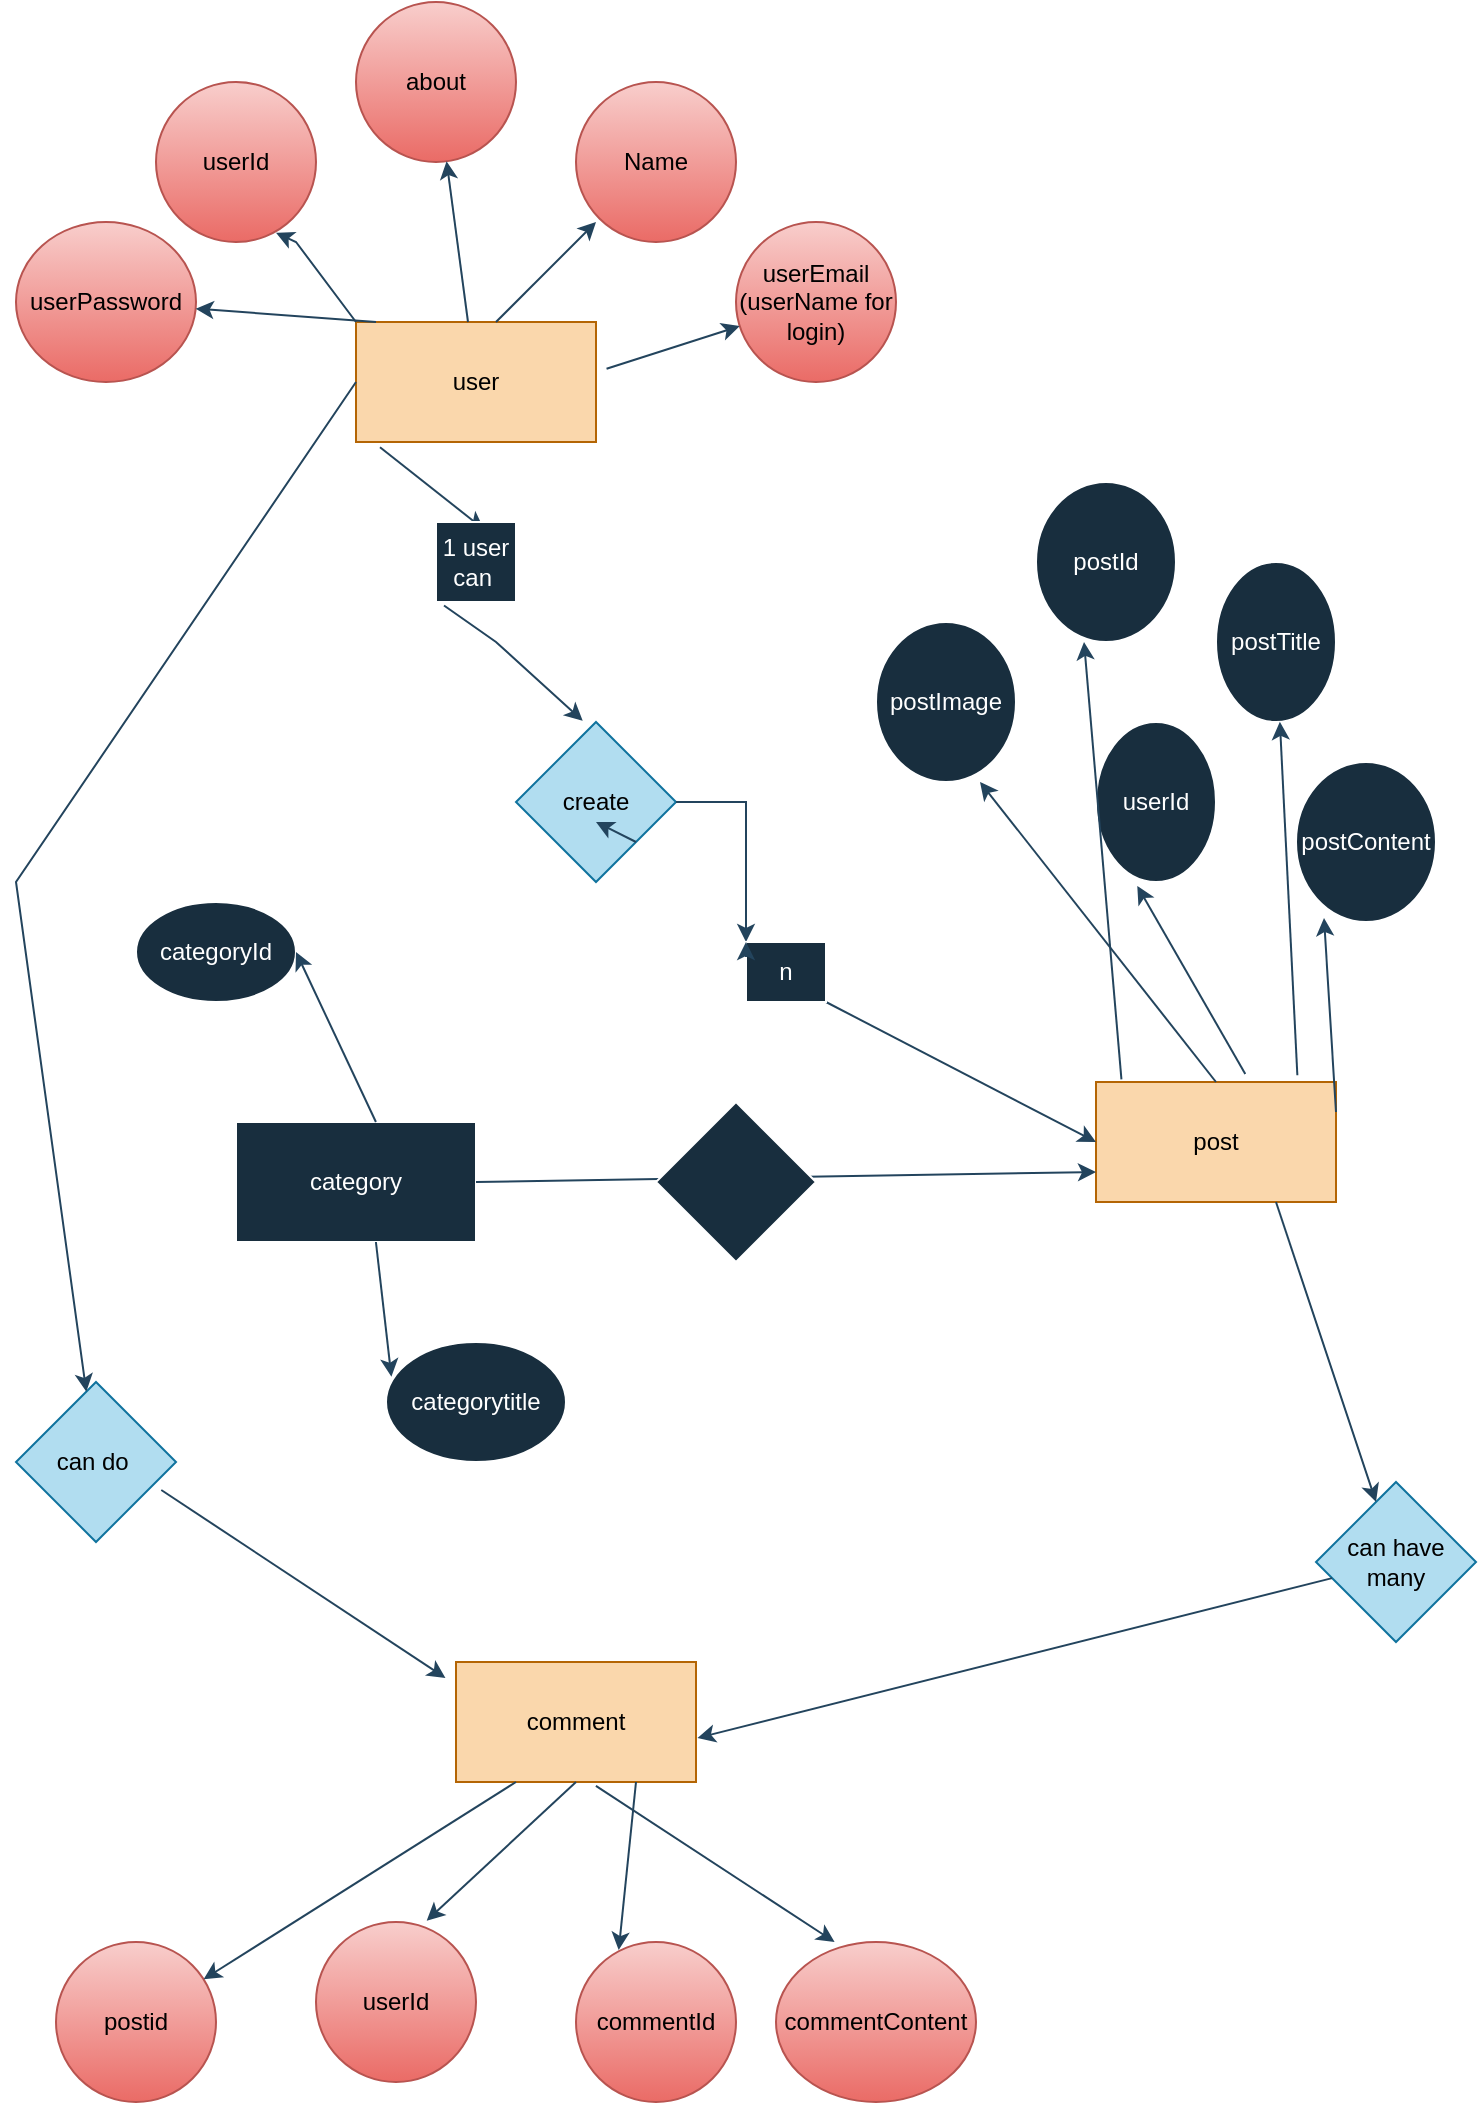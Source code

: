 <mxfile version="22.1.5" type="github">
  <diagram name="Page-1" id="lunTjhBo2XNUW96AfH5e">
    <mxGraphModel dx="794" dy="420" grid="1" gridSize="10" guides="1" tooltips="1" connect="1" arrows="1" fold="1" page="1" pageScale="1" pageWidth="850" pageHeight="1100" math="0" shadow="0">
      <root>
        <mxCell id="0" />
        <mxCell id="1" parent="0" />
        <mxCell id="tinJQ0OD1YB2o_1JhMgv-1" value="user" style="rounded=0;whiteSpace=wrap;html=1;fillColor=#fad7ac;strokeColor=#b46504;labelBackgroundColor=none;" vertex="1" parent="1">
          <mxGeometry x="190" y="160" width="120" height="60" as="geometry" />
        </mxCell>
        <mxCell id="tinJQ0OD1YB2o_1JhMgv-2" value="userId" style="ellipse;whiteSpace=wrap;html=1;labelBackgroundColor=none;fillColor=#f8cecc;strokeColor=#b85450;gradientColor=#ea6b66;" vertex="1" parent="1">
          <mxGeometry x="90" y="40" width="80" height="80" as="geometry" />
        </mxCell>
        <mxCell id="tinJQ0OD1YB2o_1JhMgv-3" value="Name" style="ellipse;whiteSpace=wrap;html=1;labelBackgroundColor=none;fillColor=#f8cecc;strokeColor=#b85450;gradientColor=#ea6b66;" vertex="1" parent="1">
          <mxGeometry x="300" y="40" width="80" height="80" as="geometry" />
        </mxCell>
        <mxCell id="tinJQ0OD1YB2o_1JhMgv-4" value="userPassword" style="ellipse;whiteSpace=wrap;html=1;labelBackgroundColor=none;fillColor=#f8cecc;strokeColor=#b85450;gradientColor=#ea6b66;" vertex="1" parent="1">
          <mxGeometry x="20" y="110" width="90" height="80" as="geometry" />
        </mxCell>
        <mxCell id="tinJQ0OD1YB2o_1JhMgv-7" value="about" style="ellipse;whiteSpace=wrap;html=1;labelBackgroundColor=none;fillColor=#f8cecc;strokeColor=#b85450;gradientColor=#ea6b66;" vertex="1" parent="1">
          <mxGeometry x="190" width="80" height="80" as="geometry" />
        </mxCell>
        <mxCell id="tinJQ0OD1YB2o_1JhMgv-8" value="userEmail&lt;br&gt;(userName for login)" style="ellipse;whiteSpace=wrap;html=1;labelBackgroundColor=none;fillColor=#f8cecc;strokeColor=#b85450;gradientColor=#ea6b66;" vertex="1" parent="1">
          <mxGeometry x="380" y="110" width="80" height="80" as="geometry" />
        </mxCell>
        <mxCell id="tinJQ0OD1YB2o_1JhMgv-10" value="" style="endArrow=classic;html=1;rounded=0;labelBackgroundColor=none;strokeColor=#23445D;fontColor=default;" edge="1" parent="1">
          <mxGeometry width="50" height="50" relative="1" as="geometry">
            <mxPoint x="260" y="160" as="sourcePoint" />
            <mxPoint x="310" y="110" as="targetPoint" />
          </mxGeometry>
        </mxCell>
        <mxCell id="tinJQ0OD1YB2o_1JhMgv-11" value="" style="endArrow=classic;html=1;rounded=0;exitX=1.044;exitY=0.389;exitDx=0;exitDy=0;exitPerimeter=0;labelBackgroundColor=none;strokeColor=#23445D;fontColor=default;" edge="1" parent="1" source="tinJQ0OD1YB2o_1JhMgv-1" target="tinJQ0OD1YB2o_1JhMgv-8">
          <mxGeometry width="50" height="50" relative="1" as="geometry">
            <mxPoint x="310" y="210" as="sourcePoint" />
            <mxPoint x="360" y="160" as="targetPoint" />
          </mxGeometry>
        </mxCell>
        <mxCell id="tinJQ0OD1YB2o_1JhMgv-12" value="" style="endArrow=classic;html=1;rounded=0;labelBackgroundColor=none;strokeColor=#23445D;fontColor=default;" edge="1" parent="1" target="tinJQ0OD1YB2o_1JhMgv-4">
          <mxGeometry width="50" height="50" relative="1" as="geometry">
            <mxPoint x="200" y="160" as="sourcePoint" />
            <mxPoint x="250" y="110" as="targetPoint" />
          </mxGeometry>
        </mxCell>
        <mxCell id="tinJQ0OD1YB2o_1JhMgv-13" value="" style="endArrow=classic;html=1;rounded=0;labelBackgroundColor=none;strokeColor=#23445D;fontColor=default;" edge="1" parent="1" source="tinJQ0OD1YB2o_1JhMgv-1" target="tinJQ0OD1YB2o_1JhMgv-7">
          <mxGeometry width="50" height="50" relative="1" as="geometry">
            <mxPoint x="250" y="270" as="sourcePoint" />
            <mxPoint x="250" y="290.711" as="targetPoint" />
          </mxGeometry>
        </mxCell>
        <mxCell id="tinJQ0OD1YB2o_1JhMgv-15" value="" style="endArrow=classic;html=1;rounded=0;entryX=0.75;entryY=0.942;entryDx=0;entryDy=0;entryPerimeter=0;labelBackgroundColor=none;strokeColor=#23445D;fontColor=default;" edge="1" parent="1" target="tinJQ0OD1YB2o_1JhMgv-2">
          <mxGeometry width="50" height="50" relative="1" as="geometry">
            <mxPoint x="190" y="160" as="sourcePoint" />
            <mxPoint x="170" y="90" as="targetPoint" />
            <Array as="points">
              <mxPoint x="160" y="120" />
            </Array>
          </mxGeometry>
        </mxCell>
        <mxCell id="tinJQ0OD1YB2o_1JhMgv-16" value="post" style="rounded=0;whiteSpace=wrap;html=1;fillColor=#fad7ac;strokeColor=#b46504;labelBackgroundColor=none;" vertex="1" parent="1">
          <mxGeometry x="560" y="540" width="120" height="60" as="geometry" />
        </mxCell>
        <mxCell id="tinJQ0OD1YB2o_1JhMgv-17" value="postId" style="ellipse;whiteSpace=wrap;html=1;labelBackgroundColor=none;fillColor=#182E3E;strokeColor=#FFFFFF;fontColor=#FFFFFF;" vertex="1" parent="1">
          <mxGeometry x="530" y="240" width="70" height="80" as="geometry" />
        </mxCell>
        <mxCell id="tinJQ0OD1YB2o_1JhMgv-18" value="postImage" style="ellipse;whiteSpace=wrap;html=1;labelBackgroundColor=none;fillColor=#182E3E;strokeColor=#FFFFFF;fontColor=#FFFFFF;" vertex="1" parent="1">
          <mxGeometry x="450" y="310" width="70" height="80" as="geometry" />
        </mxCell>
        <mxCell id="tinJQ0OD1YB2o_1JhMgv-20" value="userId" style="ellipse;whiteSpace=wrap;html=1;labelBackgroundColor=none;fillColor=#182E3E;strokeColor=#FFFFFF;fontColor=#FFFFFF;" vertex="1" parent="1">
          <mxGeometry x="560" y="360" width="60" height="80" as="geometry" />
        </mxCell>
        <mxCell id="tinJQ0OD1YB2o_1JhMgv-21" value="postTitle" style="ellipse;whiteSpace=wrap;html=1;labelBackgroundColor=none;fillColor=#182E3E;strokeColor=#FFFFFF;fontColor=#FFFFFF;" vertex="1" parent="1">
          <mxGeometry x="620" y="280" width="60" height="80" as="geometry" />
        </mxCell>
        <mxCell id="tinJQ0OD1YB2o_1JhMgv-22" value="postContent" style="ellipse;whiteSpace=wrap;html=1;labelBackgroundColor=none;fillColor=#182E3E;strokeColor=#FFFFFF;fontColor=#FFFFFF;" vertex="1" parent="1">
          <mxGeometry x="660" y="380" width="70" height="80" as="geometry" />
        </mxCell>
        <mxCell id="tinJQ0OD1YB2o_1JhMgv-24" value="" style="endArrow=classic;html=1;rounded=0;exitX=0.106;exitY=-0.022;exitDx=0;exitDy=0;exitPerimeter=0;entryX=0.343;entryY=1;entryDx=0;entryDy=0;entryPerimeter=0;labelBackgroundColor=none;strokeColor=#23445D;fontColor=default;" edge="1" parent="1" source="tinJQ0OD1YB2o_1JhMgv-16" target="tinJQ0OD1YB2o_1JhMgv-17">
          <mxGeometry width="50" height="50" relative="1" as="geometry">
            <mxPoint x="380" y="480" as="sourcePoint" />
            <mxPoint x="430" y="430" as="targetPoint" />
          </mxGeometry>
        </mxCell>
        <mxCell id="tinJQ0OD1YB2o_1JhMgv-25" value="" style="endArrow=classic;html=1;rounded=0;entryX=0.344;entryY=1.025;entryDx=0;entryDy=0;entryPerimeter=0;exitX=0.622;exitY=-0.067;exitDx=0;exitDy=0;exitPerimeter=0;labelBackgroundColor=none;strokeColor=#23445D;fontColor=default;" edge="1" parent="1" source="tinJQ0OD1YB2o_1JhMgv-16" target="tinJQ0OD1YB2o_1JhMgv-20">
          <mxGeometry width="50" height="50" relative="1" as="geometry">
            <mxPoint x="420" y="400" as="sourcePoint" />
            <mxPoint x="470" y="350" as="targetPoint" />
          </mxGeometry>
        </mxCell>
        <mxCell id="tinJQ0OD1YB2o_1JhMgv-26" value="" style="endArrow=classic;html=1;rounded=0;exitX=0.839;exitY=-0.056;exitDx=0;exitDy=0;exitPerimeter=0;labelBackgroundColor=none;strokeColor=#23445D;fontColor=default;" edge="1" parent="1" source="tinJQ0OD1YB2o_1JhMgv-16" target="tinJQ0OD1YB2o_1JhMgv-21">
          <mxGeometry width="50" height="50" relative="1" as="geometry">
            <mxPoint x="480" y="410" as="sourcePoint" />
            <mxPoint x="530" y="360" as="targetPoint" />
          </mxGeometry>
        </mxCell>
        <mxCell id="tinJQ0OD1YB2o_1JhMgv-27" value="" style="endArrow=classic;html=1;rounded=0;entryX=0.743;entryY=1;entryDx=0;entryDy=0;entryPerimeter=0;exitX=0.5;exitY=0;exitDx=0;exitDy=0;labelBackgroundColor=none;strokeColor=#23445D;fontColor=default;" edge="1" parent="1" source="tinJQ0OD1YB2o_1JhMgv-16" target="tinJQ0OD1YB2o_1JhMgv-18">
          <mxGeometry width="50" height="50" relative="1" as="geometry">
            <mxPoint x="240" y="430" as="sourcePoint" />
            <mxPoint x="290" y="380" as="targetPoint" />
          </mxGeometry>
        </mxCell>
        <mxCell id="tinJQ0OD1YB2o_1JhMgv-28" value="" style="endArrow=classic;html=1;rounded=0;exitX=1;exitY=0.25;exitDx=0;exitDy=0;entryX=0.2;entryY=0.975;entryDx=0;entryDy=0;entryPerimeter=0;labelBackgroundColor=none;strokeColor=#23445D;fontColor=default;" edge="1" parent="1" source="tinJQ0OD1YB2o_1JhMgv-16" target="tinJQ0OD1YB2o_1JhMgv-22">
          <mxGeometry width="50" height="50" relative="1" as="geometry">
            <mxPoint x="590" y="420" as="sourcePoint" />
            <mxPoint x="640" y="370" as="targetPoint" />
          </mxGeometry>
        </mxCell>
        <mxCell id="tinJQ0OD1YB2o_1JhMgv-29" value="create" style="rhombus;whiteSpace=wrap;html=1;labelBackgroundColor=none;fillColor=#b1ddf0;strokeColor=#10739e;" vertex="1" parent="1">
          <mxGeometry x="270" y="360" width="80" height="80" as="geometry" />
        </mxCell>
        <mxCell id="tinJQ0OD1YB2o_1JhMgv-30" value="" style="endArrow=classic;html=1;rounded=0;exitX=0.1;exitY=1.044;exitDx=0;exitDy=0;exitPerimeter=0;entryX=0.417;entryY=-0.008;entryDx=0;entryDy=0;entryPerimeter=0;labelBackgroundColor=none;strokeColor=#23445D;fontColor=default;" edge="1" parent="1" source="tinJQ0OD1YB2o_1JhMgv-39" target="tinJQ0OD1YB2o_1JhMgv-29">
          <mxGeometry width="50" height="50" relative="1" as="geometry">
            <mxPoint x="130" y="340" as="sourcePoint" />
            <mxPoint x="180" y="290" as="targetPoint" />
            <Array as="points">
              <mxPoint x="260" y="320" />
            </Array>
          </mxGeometry>
        </mxCell>
        <mxCell id="tinJQ0OD1YB2o_1JhMgv-32" value="" style="endArrow=classic;html=1;rounded=0;exitX=1;exitY=1;exitDx=0;exitDy=0;entryX=0;entryY=0.5;entryDx=0;entryDy=0;labelBackgroundColor=none;strokeColor=#23445D;fontColor=default;" edge="1" parent="1" source="tinJQ0OD1YB2o_1JhMgv-40" target="tinJQ0OD1YB2o_1JhMgv-16">
          <mxGeometry width="50" height="50" relative="1" as="geometry">
            <mxPoint x="200" y="480" as="sourcePoint" />
            <mxPoint x="250" y="430" as="targetPoint" />
          </mxGeometry>
        </mxCell>
        <mxCell id="tinJQ0OD1YB2o_1JhMgv-41" value="comment" style="rounded=0;whiteSpace=wrap;html=1;strokeColor=#b46504;fillColor=#fad7ac;" vertex="1" parent="1">
          <mxGeometry x="240" y="830" width="120" height="60" as="geometry" />
        </mxCell>
        <mxCell id="tinJQ0OD1YB2o_1JhMgv-42" value="userId" style="ellipse;whiteSpace=wrap;html=1;strokeColor=#b85450;fillColor=#f8cecc;gradientColor=#ea6b66;" vertex="1" parent="1">
          <mxGeometry x="170" y="960" width="80" height="80" as="geometry" />
        </mxCell>
        <mxCell id="tinJQ0OD1YB2o_1JhMgv-43" value="commentId" style="ellipse;whiteSpace=wrap;html=1;strokeColor=#b85450;fillColor=#f8cecc;gradientColor=#ea6b66;" vertex="1" parent="1">
          <mxGeometry x="300" y="970" width="80" height="80" as="geometry" />
        </mxCell>
        <mxCell id="tinJQ0OD1YB2o_1JhMgv-44" value="postid" style="ellipse;whiteSpace=wrap;html=1;strokeColor=#b85450;fillColor=#f8cecc;gradientColor=#ea6b66;" vertex="1" parent="1">
          <mxGeometry x="40" y="970" width="80" height="80" as="geometry" />
        </mxCell>
        <mxCell id="tinJQ0OD1YB2o_1JhMgv-45" value="commentContent" style="ellipse;whiteSpace=wrap;html=1;strokeColor=#b85450;fillColor=#f8cecc;gradientColor=#ea6b66;" vertex="1" parent="1">
          <mxGeometry x="400" y="970" width="100" height="80" as="geometry" />
        </mxCell>
        <mxCell id="tinJQ0OD1YB2o_1JhMgv-46" value="" style="endArrow=classic;html=1;rounded=0;strokeColor=#23445D;entryX=0.267;entryY=0.05;entryDx=0;entryDy=0;entryPerimeter=0;exitX=0.75;exitY=1;exitDx=0;exitDy=0;" edge="1" parent="1" source="tinJQ0OD1YB2o_1JhMgv-41" target="tinJQ0OD1YB2o_1JhMgv-43">
          <mxGeometry width="50" height="50" relative="1" as="geometry">
            <mxPoint x="340" y="800" as="sourcePoint" />
            <mxPoint x="390" y="750" as="targetPoint" />
          </mxGeometry>
        </mxCell>
        <mxCell id="tinJQ0OD1YB2o_1JhMgv-48" value="" style="endArrow=classic;html=1;rounded=0;strokeColor=#23445D;exitX=0.5;exitY=1;exitDx=0;exitDy=0;entryX=0.692;entryY=-0.008;entryDx=0;entryDy=0;entryPerimeter=0;" edge="1" parent="1" source="tinJQ0OD1YB2o_1JhMgv-41" target="tinJQ0OD1YB2o_1JhMgv-42">
          <mxGeometry width="50" height="50" relative="1" as="geometry">
            <mxPoint x="340" y="800" as="sourcePoint" />
            <mxPoint x="390" y="750" as="targetPoint" />
          </mxGeometry>
        </mxCell>
        <mxCell id="tinJQ0OD1YB2o_1JhMgv-49" value="" style="endArrow=classic;html=1;rounded=0;strokeColor=#23445D;exitX=0.583;exitY=1.033;exitDx=0;exitDy=0;exitPerimeter=0;entryX=0.293;entryY=0;entryDx=0;entryDy=0;entryPerimeter=0;" edge="1" parent="1" source="tinJQ0OD1YB2o_1JhMgv-41" target="tinJQ0OD1YB2o_1JhMgv-45">
          <mxGeometry width="50" height="50" relative="1" as="geometry">
            <mxPoint x="340" y="800" as="sourcePoint" />
            <mxPoint x="390" y="750" as="targetPoint" />
          </mxGeometry>
        </mxCell>
        <mxCell id="tinJQ0OD1YB2o_1JhMgv-50" value="" style="endArrow=classic;html=1;rounded=0;strokeColor=#23445D;exitX=0.25;exitY=1;exitDx=0;exitDy=0;" edge="1" parent="1" source="tinJQ0OD1YB2o_1JhMgv-41" target="tinJQ0OD1YB2o_1JhMgv-44">
          <mxGeometry width="50" height="50" relative="1" as="geometry">
            <mxPoint x="340" y="800" as="sourcePoint" />
            <mxPoint x="390" y="750" as="targetPoint" />
          </mxGeometry>
        </mxCell>
        <mxCell id="tinJQ0OD1YB2o_1JhMgv-51" value="can do&amp;nbsp;" style="rhombus;whiteSpace=wrap;html=1;strokeColor=#10739e;fillColor=#b1ddf0;" vertex="1" parent="1">
          <mxGeometry x="20" y="690" width="80" height="80" as="geometry" />
        </mxCell>
        <mxCell id="tinJQ0OD1YB2o_1JhMgv-52" value="can have&lt;br&gt;many" style="rhombus;whiteSpace=wrap;html=1;strokeColor=#10739e;fillColor=#b1ddf0;" vertex="1" parent="1">
          <mxGeometry x="670" y="740" width="80" height="80" as="geometry" />
        </mxCell>
        <mxCell id="tinJQ0OD1YB2o_1JhMgv-53" value="" style="endArrow=classic;html=1;rounded=0;strokeColor=#23445D;exitX=0.75;exitY=1;exitDx=0;exitDy=0;" edge="1" parent="1" source="tinJQ0OD1YB2o_1JhMgv-16" target="tinJQ0OD1YB2o_1JhMgv-52">
          <mxGeometry width="50" height="50" relative="1" as="geometry">
            <mxPoint x="550" y="620" as="sourcePoint" />
            <mxPoint x="600" y="570" as="targetPoint" />
          </mxGeometry>
        </mxCell>
        <mxCell id="tinJQ0OD1YB2o_1JhMgv-54" value="" style="endArrow=classic;html=1;rounded=0;strokeColor=#23445D;entryX=1.006;entryY=0.633;entryDx=0;entryDy=0;entryPerimeter=0;" edge="1" parent="1" source="tinJQ0OD1YB2o_1JhMgv-52" target="tinJQ0OD1YB2o_1JhMgv-41">
          <mxGeometry width="50" height="50" relative="1" as="geometry">
            <mxPoint x="340" y="700" as="sourcePoint" />
            <mxPoint x="390" y="650" as="targetPoint" />
          </mxGeometry>
        </mxCell>
        <mxCell id="tinJQ0OD1YB2o_1JhMgv-55" value="" style="endArrow=classic;html=1;rounded=0;strokeColor=#23445D;exitX=0.908;exitY=0.675;exitDx=0;exitDy=0;exitPerimeter=0;entryX=-0.044;entryY=0.133;entryDx=0;entryDy=0;entryPerimeter=0;" edge="1" parent="1" source="tinJQ0OD1YB2o_1JhMgv-51" target="tinJQ0OD1YB2o_1JhMgv-41">
          <mxGeometry width="50" height="50" relative="1" as="geometry">
            <mxPoint x="170" y="650" as="sourcePoint" />
            <mxPoint x="220" y="600" as="targetPoint" />
          </mxGeometry>
        </mxCell>
        <mxCell id="tinJQ0OD1YB2o_1JhMgv-56" value="" style="endArrow=classic;html=1;rounded=0;strokeColor=#23445D;exitX=0;exitY=0.5;exitDx=0;exitDy=0;" edge="1" parent="1" source="tinJQ0OD1YB2o_1JhMgv-1" target="tinJQ0OD1YB2o_1JhMgv-51">
          <mxGeometry width="50" height="50" relative="1" as="geometry">
            <mxPoint x="20" y="220" as="sourcePoint" />
            <mxPoint x="390" y="650" as="targetPoint" />
            <Array as="points">
              <mxPoint x="20" y="440" />
            </Array>
          </mxGeometry>
        </mxCell>
        <mxCell id="tinJQ0OD1YB2o_1JhMgv-57" value="" style="endArrow=classic;html=1;rounded=0;exitX=0.1;exitY=1.044;exitDx=0;exitDy=0;exitPerimeter=0;entryX=0.6;entryY=0.092;entryDx=0;entryDy=0;entryPerimeter=0;labelBackgroundColor=none;strokeColor=#23445D;fontColor=default;" edge="1" parent="1" source="tinJQ0OD1YB2o_1JhMgv-1" target="tinJQ0OD1YB2o_1JhMgv-39">
          <mxGeometry width="50" height="50" relative="1" as="geometry">
            <mxPoint x="202" y="223" as="sourcePoint" />
            <mxPoint x="118" y="387" as="targetPoint" />
            <Array as="points" />
          </mxGeometry>
        </mxCell>
        <mxCell id="tinJQ0OD1YB2o_1JhMgv-39" value="1 user can&amp;nbsp;" style="whiteSpace=wrap;html=1;strokeColor=#FFFFFF;fontColor=#FFFFFF;fillColor=#182E3E;" vertex="1" parent="1">
          <mxGeometry x="230" y="260" width="40" height="40" as="geometry" />
        </mxCell>
        <mxCell id="tinJQ0OD1YB2o_1JhMgv-58" value="" style="endArrow=classic;html=1;rounded=0;exitX=1;exitY=1;exitDx=0;exitDy=0;labelBackgroundColor=none;strokeColor=#23445D;fontColor=default;" edge="1" parent="1" source="tinJQ0OD1YB2o_1JhMgv-29">
          <mxGeometry width="50" height="50" relative="1" as="geometry">
            <mxPoint x="130" y="440" as="sourcePoint" />
            <mxPoint x="310" y="410" as="targetPoint" />
          </mxGeometry>
        </mxCell>
        <mxCell id="tinJQ0OD1YB2o_1JhMgv-61" style="edgeStyle=orthogonalEdgeStyle;rounded=0;orthogonalLoop=1;jettySize=auto;html=1;strokeColor=#23445D;entryX=0;entryY=0;entryDx=0;entryDy=0;" edge="1" parent="1" source="tinJQ0OD1YB2o_1JhMgv-29" target="tinJQ0OD1YB2o_1JhMgv-40">
          <mxGeometry relative="1" as="geometry" />
        </mxCell>
        <mxCell id="tinJQ0OD1YB2o_1JhMgv-40" value="n" style="whiteSpace=wrap;html=1;strokeColor=#FFFFFF;fontColor=#FFFFFF;fillColor=#182E3E;" vertex="1" parent="1">
          <mxGeometry x="385" y="470" width="40" height="30" as="geometry" />
        </mxCell>
        <mxCell id="tinJQ0OD1YB2o_1JhMgv-59" style="edgeStyle=orthogonalEdgeStyle;rounded=0;orthogonalLoop=1;jettySize=auto;html=1;exitX=0;exitY=0.25;exitDx=0;exitDy=0;entryX=0;entryY=0;entryDx=0;entryDy=0;strokeColor=#23445D;" edge="1" parent="1" source="tinJQ0OD1YB2o_1JhMgv-40" target="tinJQ0OD1YB2o_1JhMgv-40">
          <mxGeometry relative="1" as="geometry" />
        </mxCell>
        <mxCell id="tinJQ0OD1YB2o_1JhMgv-62" value="category" style="rounded=0;whiteSpace=wrap;html=1;strokeColor=#FFFFFF;fontColor=#FFFFFF;fillColor=#182E3E;" vertex="1" parent="1">
          <mxGeometry x="130" y="560" width="120" height="60" as="geometry" />
        </mxCell>
        <mxCell id="tinJQ0OD1YB2o_1JhMgv-63" value="categoryId" style="ellipse;whiteSpace=wrap;html=1;strokeColor=#FFFFFF;fontColor=#FFFFFF;fillColor=#182E3E;" vertex="1" parent="1">
          <mxGeometry x="80" y="450" width="80" height="50" as="geometry" />
        </mxCell>
        <mxCell id="tinJQ0OD1YB2o_1JhMgv-64" value="categorytitle" style="ellipse;whiteSpace=wrap;html=1;strokeColor=#FFFFFF;fontColor=#FFFFFF;fillColor=#182E3E;" vertex="1" parent="1">
          <mxGeometry x="205" y="670" width="90" height="60" as="geometry" />
        </mxCell>
        <mxCell id="tinJQ0OD1YB2o_1JhMgv-65" value="" style="endArrow=classic;html=1;rounded=0;strokeColor=#23445D;exitX=0.583;exitY=0;exitDx=0;exitDy=0;exitPerimeter=0;entryX=1;entryY=0.5;entryDx=0;entryDy=0;" edge="1" parent="1" source="tinJQ0OD1YB2o_1JhMgv-62" target="tinJQ0OD1YB2o_1JhMgv-63">
          <mxGeometry width="50" height="50" relative="1" as="geometry">
            <mxPoint x="180" y="550" as="sourcePoint" />
            <mxPoint x="170" y="480" as="targetPoint" />
          </mxGeometry>
        </mxCell>
        <mxCell id="tinJQ0OD1YB2o_1JhMgv-66" value="" style="endArrow=classic;html=1;rounded=0;strokeColor=#23445D;entryX=0.03;entryY=0.289;entryDx=0;entryDy=0;exitX=0.583;exitY=1;exitDx=0;exitDy=0;exitPerimeter=0;entryPerimeter=0;" edge="1" parent="1" source="tinJQ0OD1YB2o_1JhMgv-62" target="tinJQ0OD1YB2o_1JhMgv-64">
          <mxGeometry width="50" height="50" relative="1" as="geometry">
            <mxPoint x="280" y="660" as="sourcePoint" />
            <mxPoint x="330" y="610" as="targetPoint" />
          </mxGeometry>
        </mxCell>
        <mxCell id="tinJQ0OD1YB2o_1JhMgv-67" value="" style="endArrow=classic;html=1;rounded=0;strokeColor=#23445D;exitX=1;exitY=0.5;exitDx=0;exitDy=0;entryX=0;entryY=0.75;entryDx=0;entryDy=0;" edge="1" parent="1" source="tinJQ0OD1YB2o_1JhMgv-62" target="tinJQ0OD1YB2o_1JhMgv-16">
          <mxGeometry width="50" height="50" relative="1" as="geometry">
            <mxPoint x="340" y="540" as="sourcePoint" />
            <mxPoint x="390" y="490" as="targetPoint" />
          </mxGeometry>
        </mxCell>
        <mxCell id="tinJQ0OD1YB2o_1JhMgv-68" value="" style="rhombus;whiteSpace=wrap;html=1;strokeColor=#FFFFFF;fontColor=#FFFFFF;fillColor=#182E3E;" vertex="1" parent="1">
          <mxGeometry x="340" y="550" width="80" height="80" as="geometry" />
        </mxCell>
        <mxCell id="tinJQ0OD1YB2o_1JhMgv-69" value="1" style="text;html=1;align=center;verticalAlign=middle;resizable=0;points=[];autosize=1;strokeColor=none;fillColor=none;fontColor=#FFFFFF;" vertex="1" parent="1">
          <mxGeometry x="275" y="558" width="30" height="30" as="geometry" />
        </mxCell>
        <mxCell id="tinJQ0OD1YB2o_1JhMgv-70" value="man" style="text;html=1;align=center;verticalAlign=middle;resizable=0;points=[];autosize=1;strokeColor=none;fillColor=none;fontColor=#FFFFFF;" vertex="1" parent="1">
          <mxGeometry x="445" y="558" width="50" height="30" as="geometry" />
        </mxCell>
      </root>
    </mxGraphModel>
  </diagram>
</mxfile>
